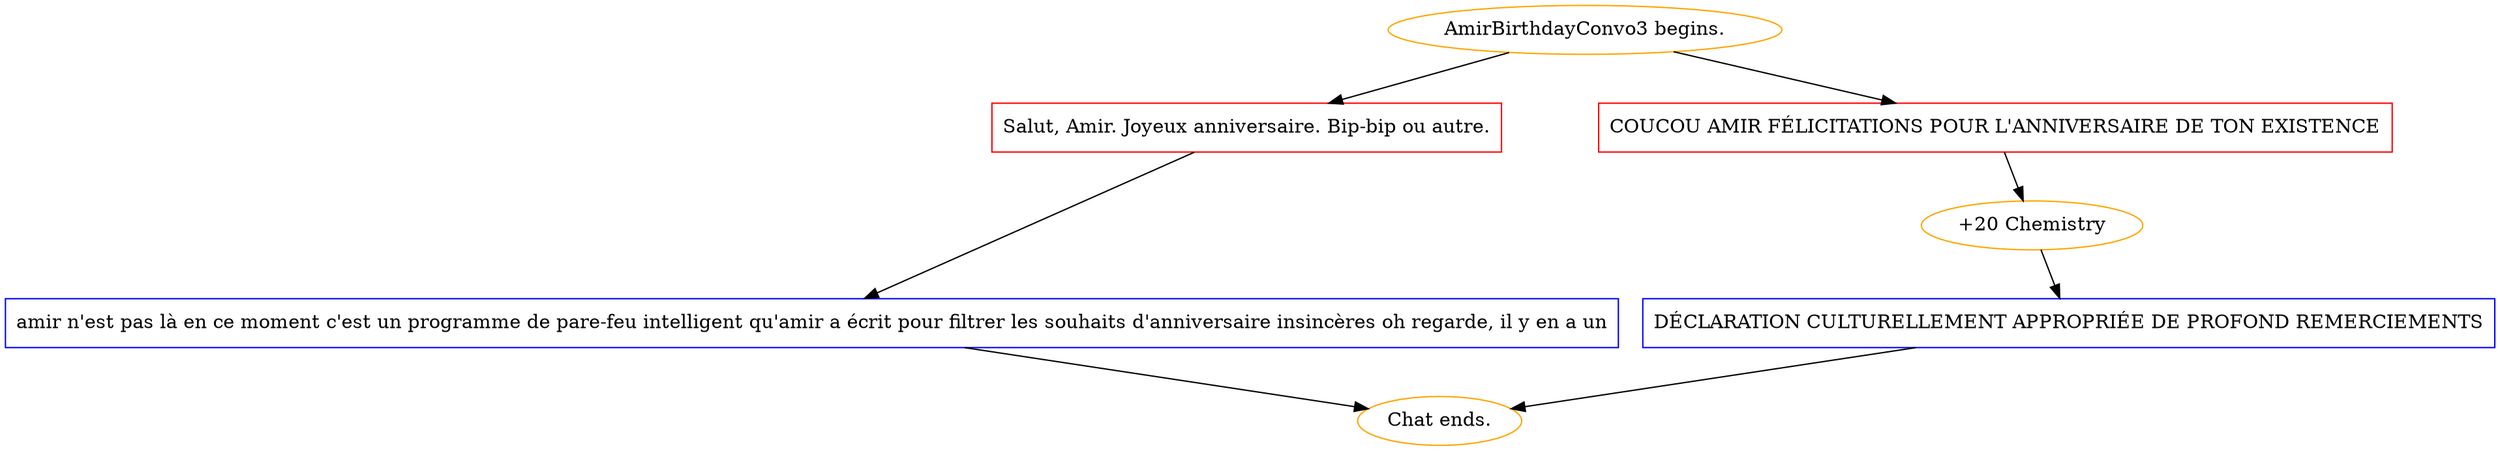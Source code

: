 digraph {
	"AmirBirthdayConvo3 begins." [color=orange];
		"AmirBirthdayConvo3 begins." -> j1122615870;
		"AmirBirthdayConvo3 begins." -> j3454230899;
	j1122615870 [label="Salut, Amir. Joyeux anniversaire. Bip-bip ou autre.",shape=box,color=red];
		j1122615870 -> j3156196012;
	j3454230899 [label="COUCOU AMIR FÉLICITATIONS POUR L'ANNIVERSAIRE DE TON EXISTENCE",shape=box,color=red];
		j3454230899 -> j3516516256;
	j3156196012 [label="amir n'est pas là en ce moment c'est un programme de pare-feu intelligent qu'amir a écrit pour filtrer les souhaits d'anniversaire insincères oh regarde, il y en a un",shape=box,color=blue];
		j3156196012 -> "Chat ends.";
	j3516516256 [label="+20 Chemistry",color=orange];
		j3516516256 -> j3077576846;
	"Chat ends." [color=orange];
	j3077576846 [label="DÉCLARATION CULTURELLEMENT APPROPRIÉE DE PROFOND REMERCIEMENTS",shape=box,color=blue];
		j3077576846 -> "Chat ends.";
}